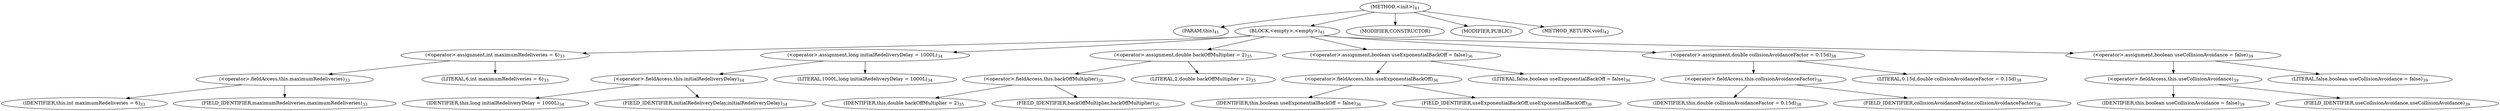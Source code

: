 digraph "&lt;init&gt;" {  
"93" [label = <(METHOD,&lt;init&gt;)<SUB>41</SUB>> ]
"94" [label = <(PARAM,this)<SUB>41</SUB>> ]
"95" [label = <(BLOCK,&lt;empty&gt;,&lt;empty&gt;)<SUB>41</SUB>> ]
"96" [label = <(&lt;operator&gt;.assignment,int maximumRedeliveries = 6)<SUB>33</SUB>> ]
"97" [label = <(&lt;operator&gt;.fieldAccess,this.maximumRedeliveries)<SUB>33</SUB>> ]
"98" [label = <(IDENTIFIER,this,int maximumRedeliveries = 6)<SUB>33</SUB>> ]
"99" [label = <(FIELD_IDENTIFIER,maximumRedeliveries,maximumRedeliveries)<SUB>33</SUB>> ]
"100" [label = <(LITERAL,6,int maximumRedeliveries = 6)<SUB>33</SUB>> ]
"101" [label = <(&lt;operator&gt;.assignment,long initialRedeliveryDelay = 1000L)<SUB>34</SUB>> ]
"102" [label = <(&lt;operator&gt;.fieldAccess,this.initialRedeliveryDelay)<SUB>34</SUB>> ]
"103" [label = <(IDENTIFIER,this,long initialRedeliveryDelay = 1000L)<SUB>34</SUB>> ]
"104" [label = <(FIELD_IDENTIFIER,initialRedeliveryDelay,initialRedeliveryDelay)<SUB>34</SUB>> ]
"105" [label = <(LITERAL,1000L,long initialRedeliveryDelay = 1000L)<SUB>34</SUB>> ]
"106" [label = <(&lt;operator&gt;.assignment,double backOffMultiplier = 2)<SUB>35</SUB>> ]
"107" [label = <(&lt;operator&gt;.fieldAccess,this.backOffMultiplier)<SUB>35</SUB>> ]
"108" [label = <(IDENTIFIER,this,double backOffMultiplier = 2)<SUB>35</SUB>> ]
"109" [label = <(FIELD_IDENTIFIER,backOffMultiplier,backOffMultiplier)<SUB>35</SUB>> ]
"110" [label = <(LITERAL,2,double backOffMultiplier = 2)<SUB>35</SUB>> ]
"111" [label = <(&lt;operator&gt;.assignment,boolean useExponentialBackOff = false)<SUB>36</SUB>> ]
"112" [label = <(&lt;operator&gt;.fieldAccess,this.useExponentialBackOff)<SUB>36</SUB>> ]
"113" [label = <(IDENTIFIER,this,boolean useExponentialBackOff = false)<SUB>36</SUB>> ]
"114" [label = <(FIELD_IDENTIFIER,useExponentialBackOff,useExponentialBackOff)<SUB>36</SUB>> ]
"115" [label = <(LITERAL,false,boolean useExponentialBackOff = false)<SUB>36</SUB>> ]
"116" [label = <(&lt;operator&gt;.assignment,double collisionAvoidanceFactor = 0.15d)<SUB>38</SUB>> ]
"117" [label = <(&lt;operator&gt;.fieldAccess,this.collisionAvoidanceFactor)<SUB>38</SUB>> ]
"118" [label = <(IDENTIFIER,this,double collisionAvoidanceFactor = 0.15d)<SUB>38</SUB>> ]
"119" [label = <(FIELD_IDENTIFIER,collisionAvoidanceFactor,collisionAvoidanceFactor)<SUB>38</SUB>> ]
"120" [label = <(LITERAL,0.15d,double collisionAvoidanceFactor = 0.15d)<SUB>38</SUB>> ]
"121" [label = <(&lt;operator&gt;.assignment,boolean useCollisionAvoidance = false)<SUB>39</SUB>> ]
"122" [label = <(&lt;operator&gt;.fieldAccess,this.useCollisionAvoidance)<SUB>39</SUB>> ]
"123" [label = <(IDENTIFIER,this,boolean useCollisionAvoidance = false)<SUB>39</SUB>> ]
"124" [label = <(FIELD_IDENTIFIER,useCollisionAvoidance,useCollisionAvoidance)<SUB>39</SUB>> ]
"125" [label = <(LITERAL,false,boolean useCollisionAvoidance = false)<SUB>39</SUB>> ]
"126" [label = <(MODIFIER,CONSTRUCTOR)> ]
"127" [label = <(MODIFIER,PUBLIC)> ]
"128" [label = <(METHOD_RETURN,void)<SUB>42</SUB>> ]
  "93" -> "94" 
  "93" -> "95" 
  "93" -> "126" 
  "93" -> "127" 
  "93" -> "128" 
  "95" -> "96" 
  "95" -> "101" 
  "95" -> "106" 
  "95" -> "111" 
  "95" -> "116" 
  "95" -> "121" 
  "96" -> "97" 
  "96" -> "100" 
  "97" -> "98" 
  "97" -> "99" 
  "101" -> "102" 
  "101" -> "105" 
  "102" -> "103" 
  "102" -> "104" 
  "106" -> "107" 
  "106" -> "110" 
  "107" -> "108" 
  "107" -> "109" 
  "111" -> "112" 
  "111" -> "115" 
  "112" -> "113" 
  "112" -> "114" 
  "116" -> "117" 
  "116" -> "120" 
  "117" -> "118" 
  "117" -> "119" 
  "121" -> "122" 
  "121" -> "125" 
  "122" -> "123" 
  "122" -> "124" 
}
